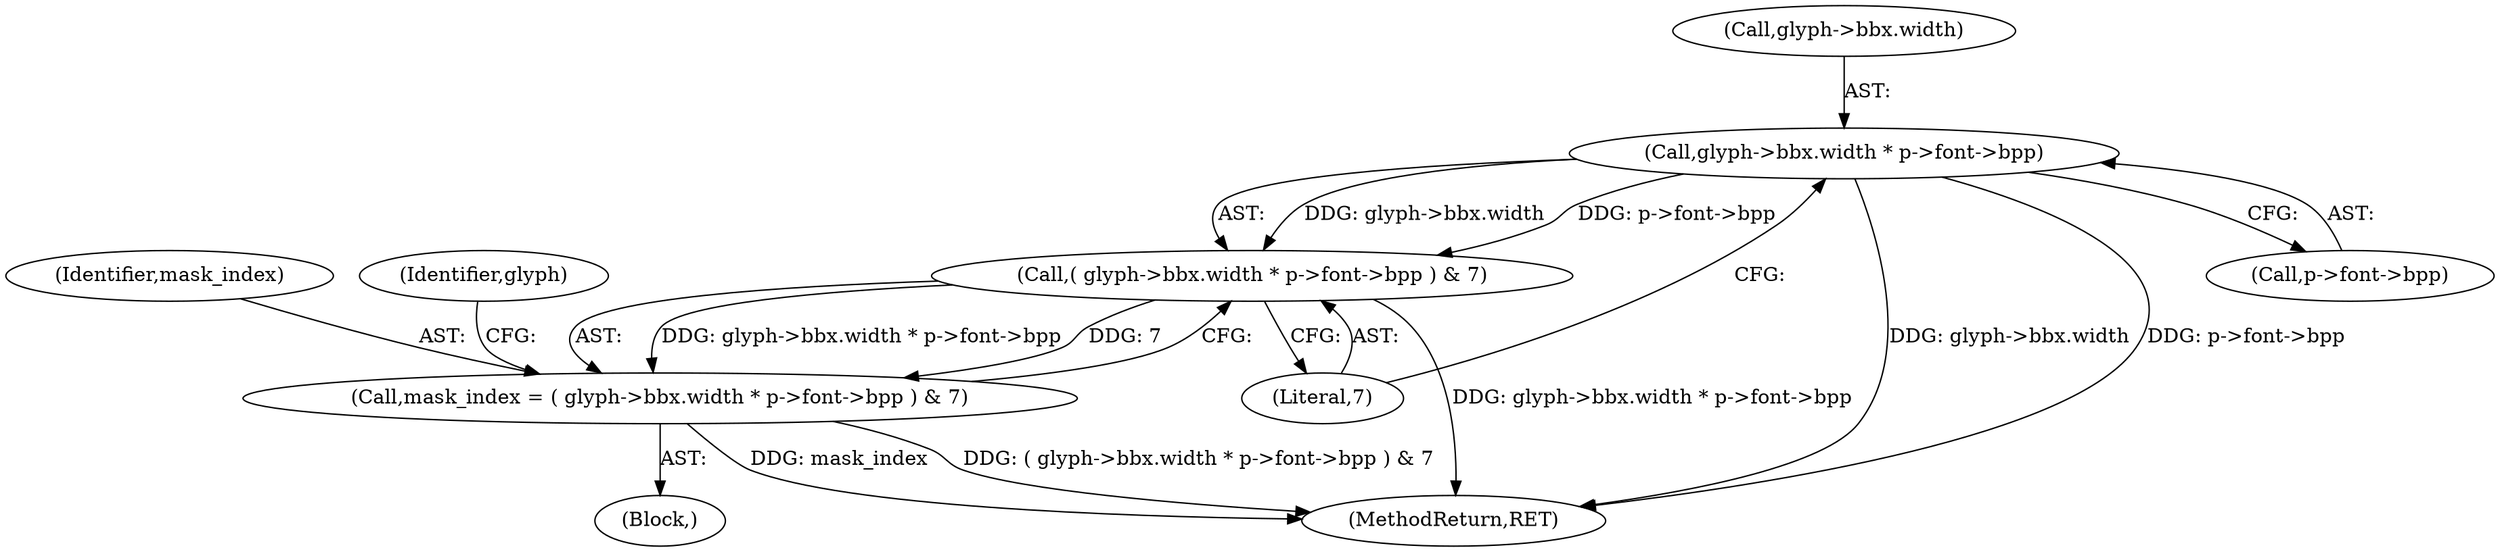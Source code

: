 digraph "0_savannah_07bdb6e289c7954e2a533039dc93c1c136099d2d@pointer" {
"1000948" [label="(Call,glyph->bbx.width * p->font->bpp)"];
"1000947" [label="(Call,( glyph->bbx.width * p->font->bpp ) & 7)"];
"1000945" [label="(Call,mask_index = ( glyph->bbx.width * p->font->bpp ) & 7)"];
"1000821" [label="(Block,)"];
"1000954" [label="(Call,p->font->bpp)"];
"1000948" [label="(Call,glyph->bbx.width * p->font->bpp)"];
"1000945" [label="(Call,mask_index = ( glyph->bbx.width * p->font->bpp ) & 7)"];
"1000959" [label="(Literal,7)"];
"1000946" [label="(Identifier,mask_index)"];
"1000949" [label="(Call,glyph->bbx.width)"];
"1001571" [label="(MethodReturn,RET)"];
"1000947" [label="(Call,( glyph->bbx.width * p->font->bpp ) & 7)"];
"1000963" [label="(Identifier,glyph)"];
"1000948" -> "1000947"  [label="AST: "];
"1000948" -> "1000954"  [label="CFG: "];
"1000949" -> "1000948"  [label="AST: "];
"1000954" -> "1000948"  [label="AST: "];
"1000959" -> "1000948"  [label="CFG: "];
"1000948" -> "1001571"  [label="DDG: glyph->bbx.width"];
"1000948" -> "1001571"  [label="DDG: p->font->bpp"];
"1000948" -> "1000947"  [label="DDG: glyph->bbx.width"];
"1000948" -> "1000947"  [label="DDG: p->font->bpp"];
"1000947" -> "1000945"  [label="AST: "];
"1000947" -> "1000959"  [label="CFG: "];
"1000959" -> "1000947"  [label="AST: "];
"1000945" -> "1000947"  [label="CFG: "];
"1000947" -> "1001571"  [label="DDG: glyph->bbx.width * p->font->bpp"];
"1000947" -> "1000945"  [label="DDG: glyph->bbx.width * p->font->bpp"];
"1000947" -> "1000945"  [label="DDG: 7"];
"1000945" -> "1000821"  [label="AST: "];
"1000946" -> "1000945"  [label="AST: "];
"1000963" -> "1000945"  [label="CFG: "];
"1000945" -> "1001571"  [label="DDG: mask_index"];
"1000945" -> "1001571"  [label="DDG: ( glyph->bbx.width * p->font->bpp ) & 7"];
}
